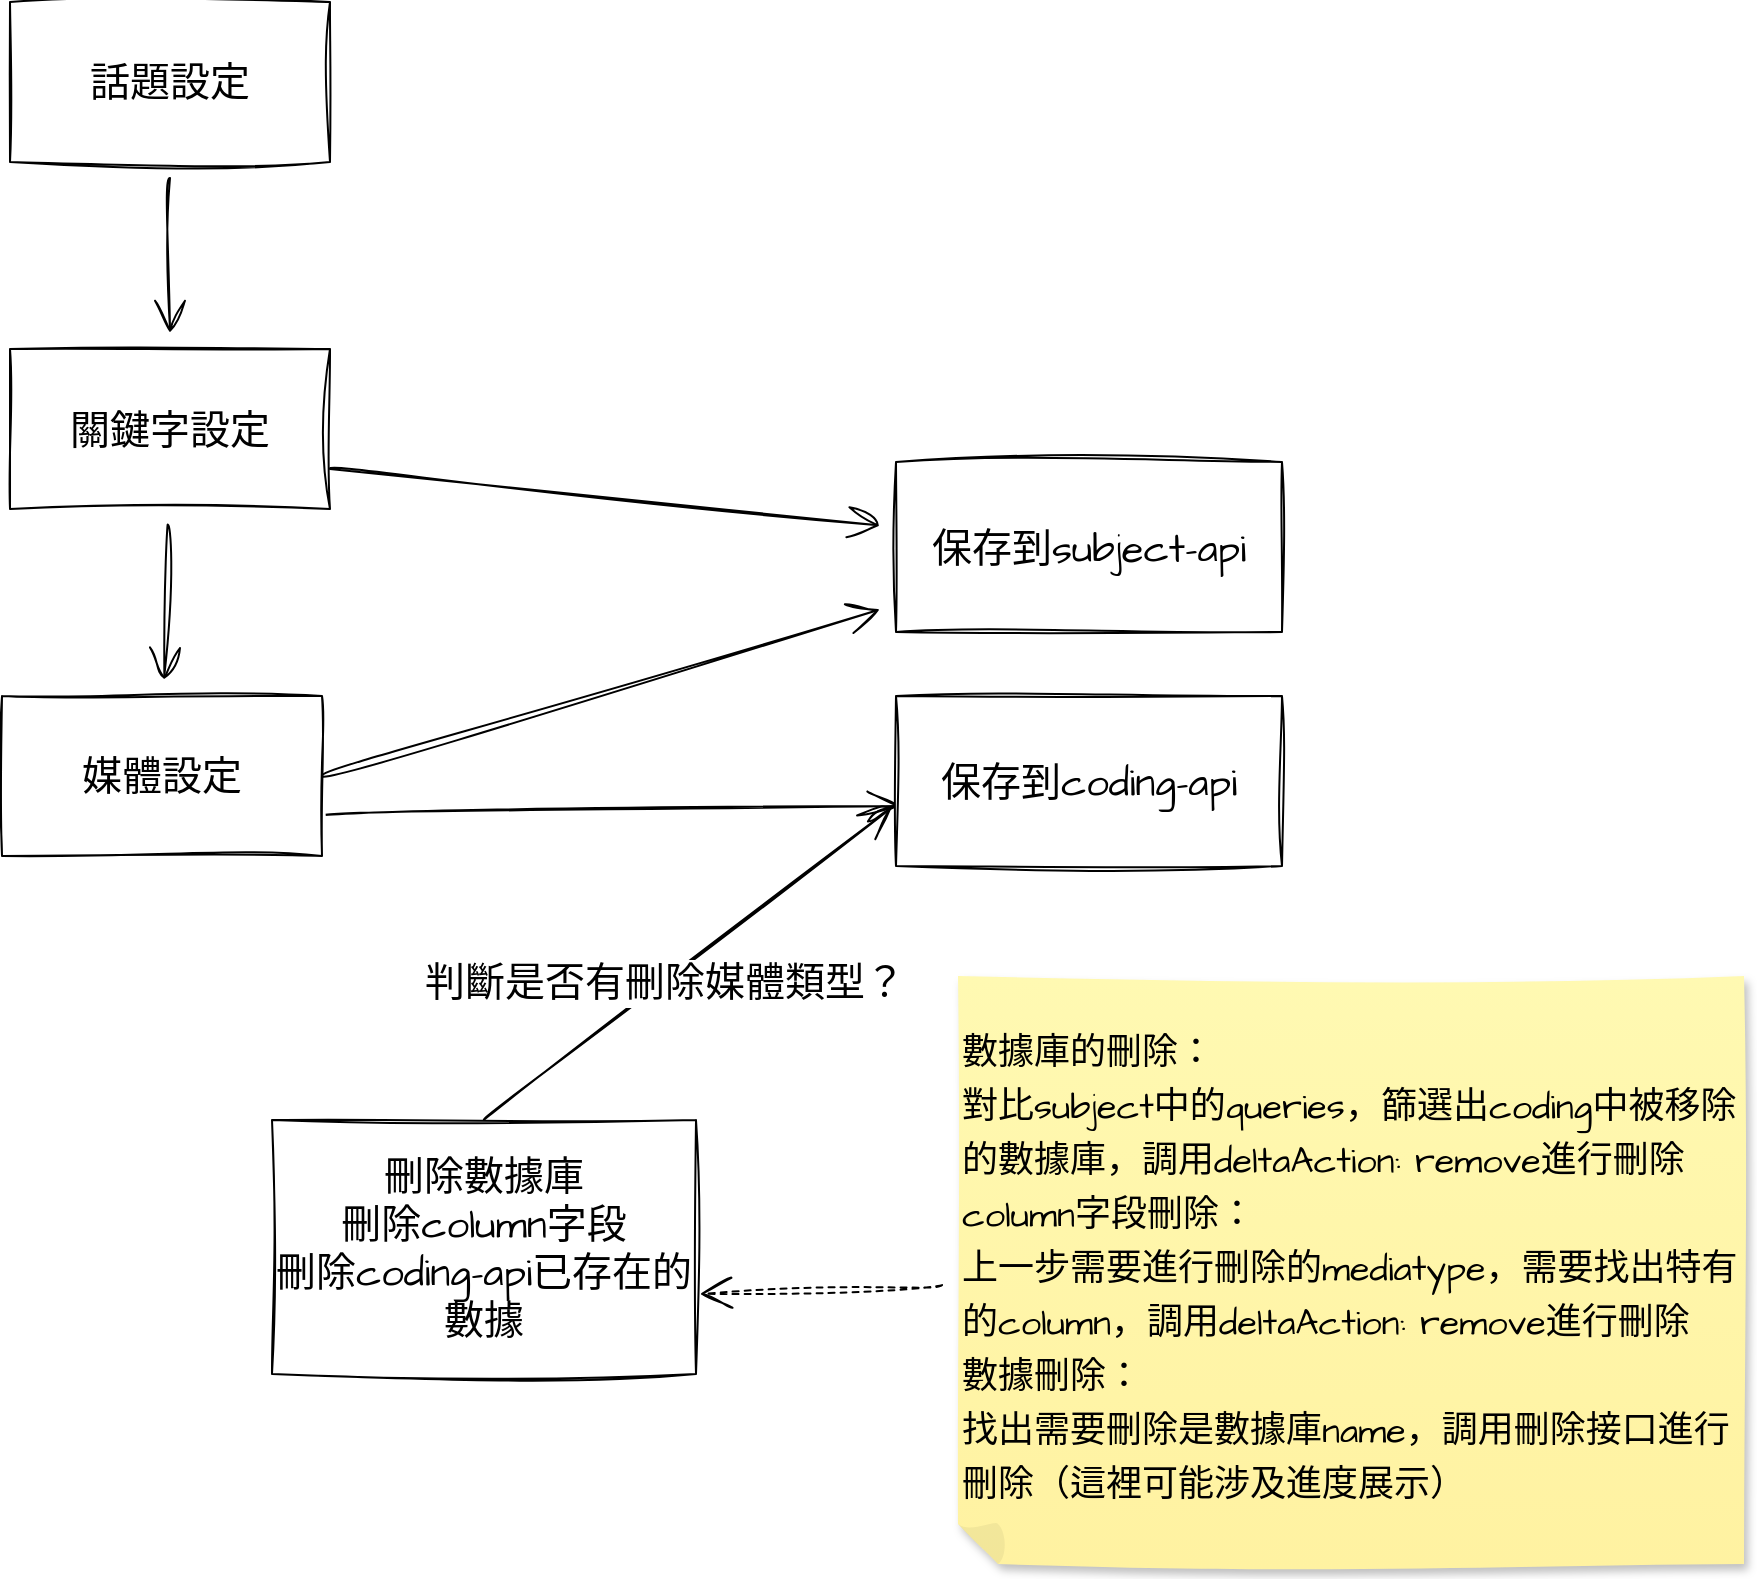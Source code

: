 <mxfile version="20.8.14" type="github">
  <diagram name="第 1 页" id="qdei1Weci3ug7f8LpCLz">
    <mxGraphModel dx="2389" dy="1013" grid="0" gridSize="10" guides="1" tooltips="1" connect="1" arrows="1" fold="1" page="0" pageScale="1" pageWidth="1654" pageHeight="2336" math="0" shadow="0">
      <root>
        <mxCell id="0" />
        <mxCell id="1" parent="0" />
        <mxCell id="sID7WBIMq1iuH66nljdL-5" style="edgeStyle=none;curved=1;rounded=0;sketch=1;hachureGap=4;jiggle=2;curveFitting=1;orthogonalLoop=1;jettySize=auto;html=1;fontFamily=Architects Daughter;fontSource=https%3A%2F%2Ffonts.googleapis.com%2Fcss%3Ffamily%3DArchitects%2BDaughter;fontSize=16;endArrow=open;startSize=14;endSize=14;sourcePerimeterSpacing=8;targetPerimeterSpacing=8;" parent="1" source="sID7WBIMq1iuH66nljdL-1" target="sID7WBIMq1iuH66nljdL-4" edge="1">
          <mxGeometry relative="1" as="geometry" />
        </mxCell>
        <mxCell id="sID7WBIMq1iuH66nljdL-1" value="話題設定" style="rounded=0;whiteSpace=wrap;html=1;sketch=1;hachureGap=4;jiggle=2;curveFitting=1;fontFamily=Architects Daughter;fontSource=https%3A%2F%2Ffonts.googleapis.com%2Fcss%3Ffamily%3DArchitects%2BDaughter;fontSize=20;" parent="1" vertex="1">
          <mxGeometry x="-186" y="26" width="160" height="80" as="geometry" />
        </mxCell>
        <mxCell id="sID7WBIMq1iuH66nljdL-7" style="edgeStyle=none;curved=1;rounded=0;sketch=1;hachureGap=4;jiggle=2;curveFitting=1;orthogonalLoop=1;jettySize=auto;html=1;fontFamily=Architects Daughter;fontSource=https%3A%2F%2Ffonts.googleapis.com%2Fcss%3Ffamily%3DArchitects%2BDaughter;fontSize=16;endArrow=open;startSize=14;endSize=14;sourcePerimeterSpacing=8;targetPerimeterSpacing=8;" parent="1" source="sID7WBIMq1iuH66nljdL-4" target="sID7WBIMq1iuH66nljdL-6" edge="1">
          <mxGeometry relative="1" as="geometry" />
        </mxCell>
        <mxCell id="sID7WBIMq1iuH66nljdL-10" style="edgeStyle=none;curved=1;rounded=0;sketch=1;hachureGap=4;jiggle=2;curveFitting=1;orthogonalLoop=1;jettySize=auto;html=1;exitX=1;exitY=0.75;exitDx=0;exitDy=0;fontFamily=Architects Daughter;fontSource=https%3A%2F%2Ffonts.googleapis.com%2Fcss%3Ffamily%3DArchitects%2BDaughter;fontSize=16;endArrow=open;startSize=14;endSize=14;sourcePerimeterSpacing=8;targetPerimeterSpacing=8;" parent="1" source="sID7WBIMq1iuH66nljdL-4" target="sID7WBIMq1iuH66nljdL-8" edge="1">
          <mxGeometry relative="1" as="geometry" />
        </mxCell>
        <mxCell id="sID7WBIMq1iuH66nljdL-4" value="關鍵字設定" style="rounded=0;whiteSpace=wrap;html=1;sketch=1;hachureGap=4;jiggle=2;curveFitting=1;fontFamily=Architects Daughter;fontSource=https%3A%2F%2Ffonts.googleapis.com%2Fcss%3Ffamily%3DArchitects%2BDaughter;fontSize=20;" parent="1" vertex="1">
          <mxGeometry x="-186" y="199.5" width="160" height="80" as="geometry" />
        </mxCell>
        <mxCell id="sID7WBIMq1iuH66nljdL-11" style="edgeStyle=none;curved=1;rounded=0;sketch=1;hachureGap=4;jiggle=2;curveFitting=1;orthogonalLoop=1;jettySize=auto;html=1;exitX=1;exitY=0.5;exitDx=0;exitDy=0;fontFamily=Architects Daughter;fontSource=https%3A%2F%2Ffonts.googleapis.com%2Fcss%3Ffamily%3DArchitects%2BDaughter;fontSize=16;endArrow=open;startSize=14;endSize=14;sourcePerimeterSpacing=8;targetPerimeterSpacing=8;" parent="1" source="sID7WBIMq1iuH66nljdL-6" target="sID7WBIMq1iuH66nljdL-8" edge="1">
          <mxGeometry relative="1" as="geometry" />
        </mxCell>
        <mxCell id="sID7WBIMq1iuH66nljdL-12" style="edgeStyle=none;curved=1;rounded=0;sketch=1;hachureGap=4;jiggle=2;curveFitting=1;orthogonalLoop=1;jettySize=auto;html=1;exitX=1;exitY=0.75;exitDx=0;exitDy=0;entryX=0.01;entryY=0.647;entryDx=0;entryDy=0;entryPerimeter=0;fontFamily=Architects Daughter;fontSource=https%3A%2F%2Ffonts.googleapis.com%2Fcss%3Ffamily%3DArchitects%2BDaughter;fontSize=16;endArrow=open;startSize=14;endSize=14;sourcePerimeterSpacing=8;targetPerimeterSpacing=8;" parent="1" source="sID7WBIMq1iuH66nljdL-6" target="sID7WBIMq1iuH66nljdL-9" edge="1">
          <mxGeometry relative="1" as="geometry" />
        </mxCell>
        <mxCell id="sID7WBIMq1iuH66nljdL-6" value="媒體設定" style="rounded=0;whiteSpace=wrap;html=1;sketch=1;hachureGap=4;jiggle=2;curveFitting=1;fontFamily=Architects Daughter;fontSource=https%3A%2F%2Ffonts.googleapis.com%2Fcss%3Ffamily%3DArchitects%2BDaughter;fontSize=20;" parent="1" vertex="1">
          <mxGeometry x="-190" y="373" width="160" height="80" as="geometry" />
        </mxCell>
        <mxCell id="sID7WBIMq1iuH66nljdL-8" value="保存到subject-api" style="rounded=0;whiteSpace=wrap;html=1;sketch=1;hachureGap=4;jiggle=2;curveFitting=1;fontFamily=Architects Daughter;fontSource=https%3A%2F%2Ffonts.googleapis.com%2Fcss%3Ffamily%3DArchitects%2BDaughter;fontSize=20;" parent="1" vertex="1">
          <mxGeometry x="257" y="256" width="193" height="85" as="geometry" />
        </mxCell>
        <mxCell id="sID7WBIMq1iuH66nljdL-9" value="保存到coding-api" style="rounded=0;whiteSpace=wrap;html=1;sketch=1;hachureGap=4;jiggle=2;curveFitting=1;fontFamily=Architects Daughter;fontSource=https%3A%2F%2Ffonts.googleapis.com%2Fcss%3Ffamily%3DArchitects%2BDaughter;fontSize=20;" parent="1" vertex="1">
          <mxGeometry x="257" y="373" width="193" height="85" as="geometry" />
        </mxCell>
        <mxCell id="sID7WBIMq1iuH66nljdL-15" style="edgeStyle=none;curved=1;rounded=0;sketch=1;hachureGap=4;jiggle=2;curveFitting=1;orthogonalLoop=1;jettySize=auto;html=1;exitX=0.5;exitY=0;exitDx=0;exitDy=0;fontFamily=Architects Daughter;fontSource=https%3A%2F%2Ffonts.googleapis.com%2Fcss%3Ffamily%3DArchitects%2BDaughter;fontSize=16;endArrow=open;startSize=14;endSize=14;sourcePerimeterSpacing=8;targetPerimeterSpacing=8;entryX=-0.011;entryY=0.657;entryDx=0;entryDy=0;entryPerimeter=0;" parent="1" source="sID7WBIMq1iuH66nljdL-13" edge="1" target="sID7WBIMq1iuH66nljdL-9">
          <mxGeometry relative="1" as="geometry">
            <mxPoint x="122" y="424" as="targetPoint" />
          </mxGeometry>
        </mxCell>
        <mxCell id="DSp5H4f-qUNdKnS8bJwu-1" value="判斷是否有刪除媒體類型？" style="edgeLabel;html=1;align=center;verticalAlign=middle;resizable=0;points=[];fontSize=20;fontFamily=Architects Daughter;" vertex="1" connectable="0" parent="sID7WBIMq1iuH66nljdL-15">
          <mxGeometry x="-0.1" y="586" relative="1" as="geometry">
            <mxPoint x="354" y="466" as="offset" />
          </mxGeometry>
        </mxCell>
        <mxCell id="sID7WBIMq1iuH66nljdL-13" value="刪除數據庫&lt;br&gt;刪除column字段&lt;br&gt;刪除coding-api已存在的數據" style="rounded=0;whiteSpace=wrap;html=1;sketch=1;hachureGap=4;jiggle=2;curveFitting=1;fontFamily=Architects Daughter;fontSource=https%3A%2F%2Ffonts.googleapis.com%2Fcss%3Ffamily%3DArchitects%2BDaughter;fontSize=20;" parent="1" vertex="1">
          <mxGeometry x="-55" y="585" width="212" height="127" as="geometry" />
        </mxCell>
        <mxCell id="DSp5H4f-qUNdKnS8bJwu-5" style="edgeStyle=none;curved=1;rounded=0;sketch=1;hachureGap=4;jiggle=2;curveFitting=1;orthogonalLoop=1;jettySize=auto;html=1;entryX=1.009;entryY=0.685;entryDx=0;entryDy=0;entryPerimeter=0;fontFamily=Architects Daughter;fontSource=https%3A%2F%2Ffonts.googleapis.com%2Fcss%3Ffamily%3DArchitects%2BDaughter;fontSize=18;endArrow=open;startSize=14;endSize=14;sourcePerimeterSpacing=8;targetPerimeterSpacing=8;dashed=1;" edge="1" parent="1" source="DSp5H4f-qUNdKnS8bJwu-3" target="sID7WBIMq1iuH66nljdL-13">
          <mxGeometry relative="1" as="geometry" />
        </mxCell>
        <mxCell id="DSp5H4f-qUNdKnS8bJwu-3" value="&lt;p style=&quot;line-height: 150%;&quot;&gt;數據庫的刪除：&lt;br&gt;對比subject中的queries，篩選出coding中被移除的數據庫，調用deltaAction: remove進行刪除&lt;br&gt;column字段刪除：&lt;br&gt;上一步需要進行刪除的mediatype，需要找出特有的column，調用deltaAction: remove進行刪除&lt;br&gt;數據刪除：&lt;br&gt;找出需要刪除是數據庫name，調用刪除接口進行刪除（這裡可能涉及進度展示）&lt;br&gt;&lt;/p&gt;" style="shape=note;whiteSpace=wrap;html=1;backgroundOutline=1;fontColor=#000000;darkOpacity=0.05;fillColor=#FFF9B2;strokeColor=none;fillStyle=solid;direction=west;gradientDirection=north;gradientColor=#FFF2A1;shadow=1;size=20;pointerEvents=1;sketch=1;hachureGap=4;jiggle=2;curveFitting=1;fontFamily=Architects Daughter;fontSource=https%3A%2F%2Ffonts.googleapis.com%2Fcss%3Ffamily%3DArchitects%2BDaughter;fontSize=18;align=left;horizontal=1;labelPosition=center;verticalLabelPosition=middle;verticalAlign=top;" vertex="1" parent="1">
          <mxGeometry x="288" y="513" width="393" height="294" as="geometry" />
        </mxCell>
      </root>
    </mxGraphModel>
  </diagram>
</mxfile>
